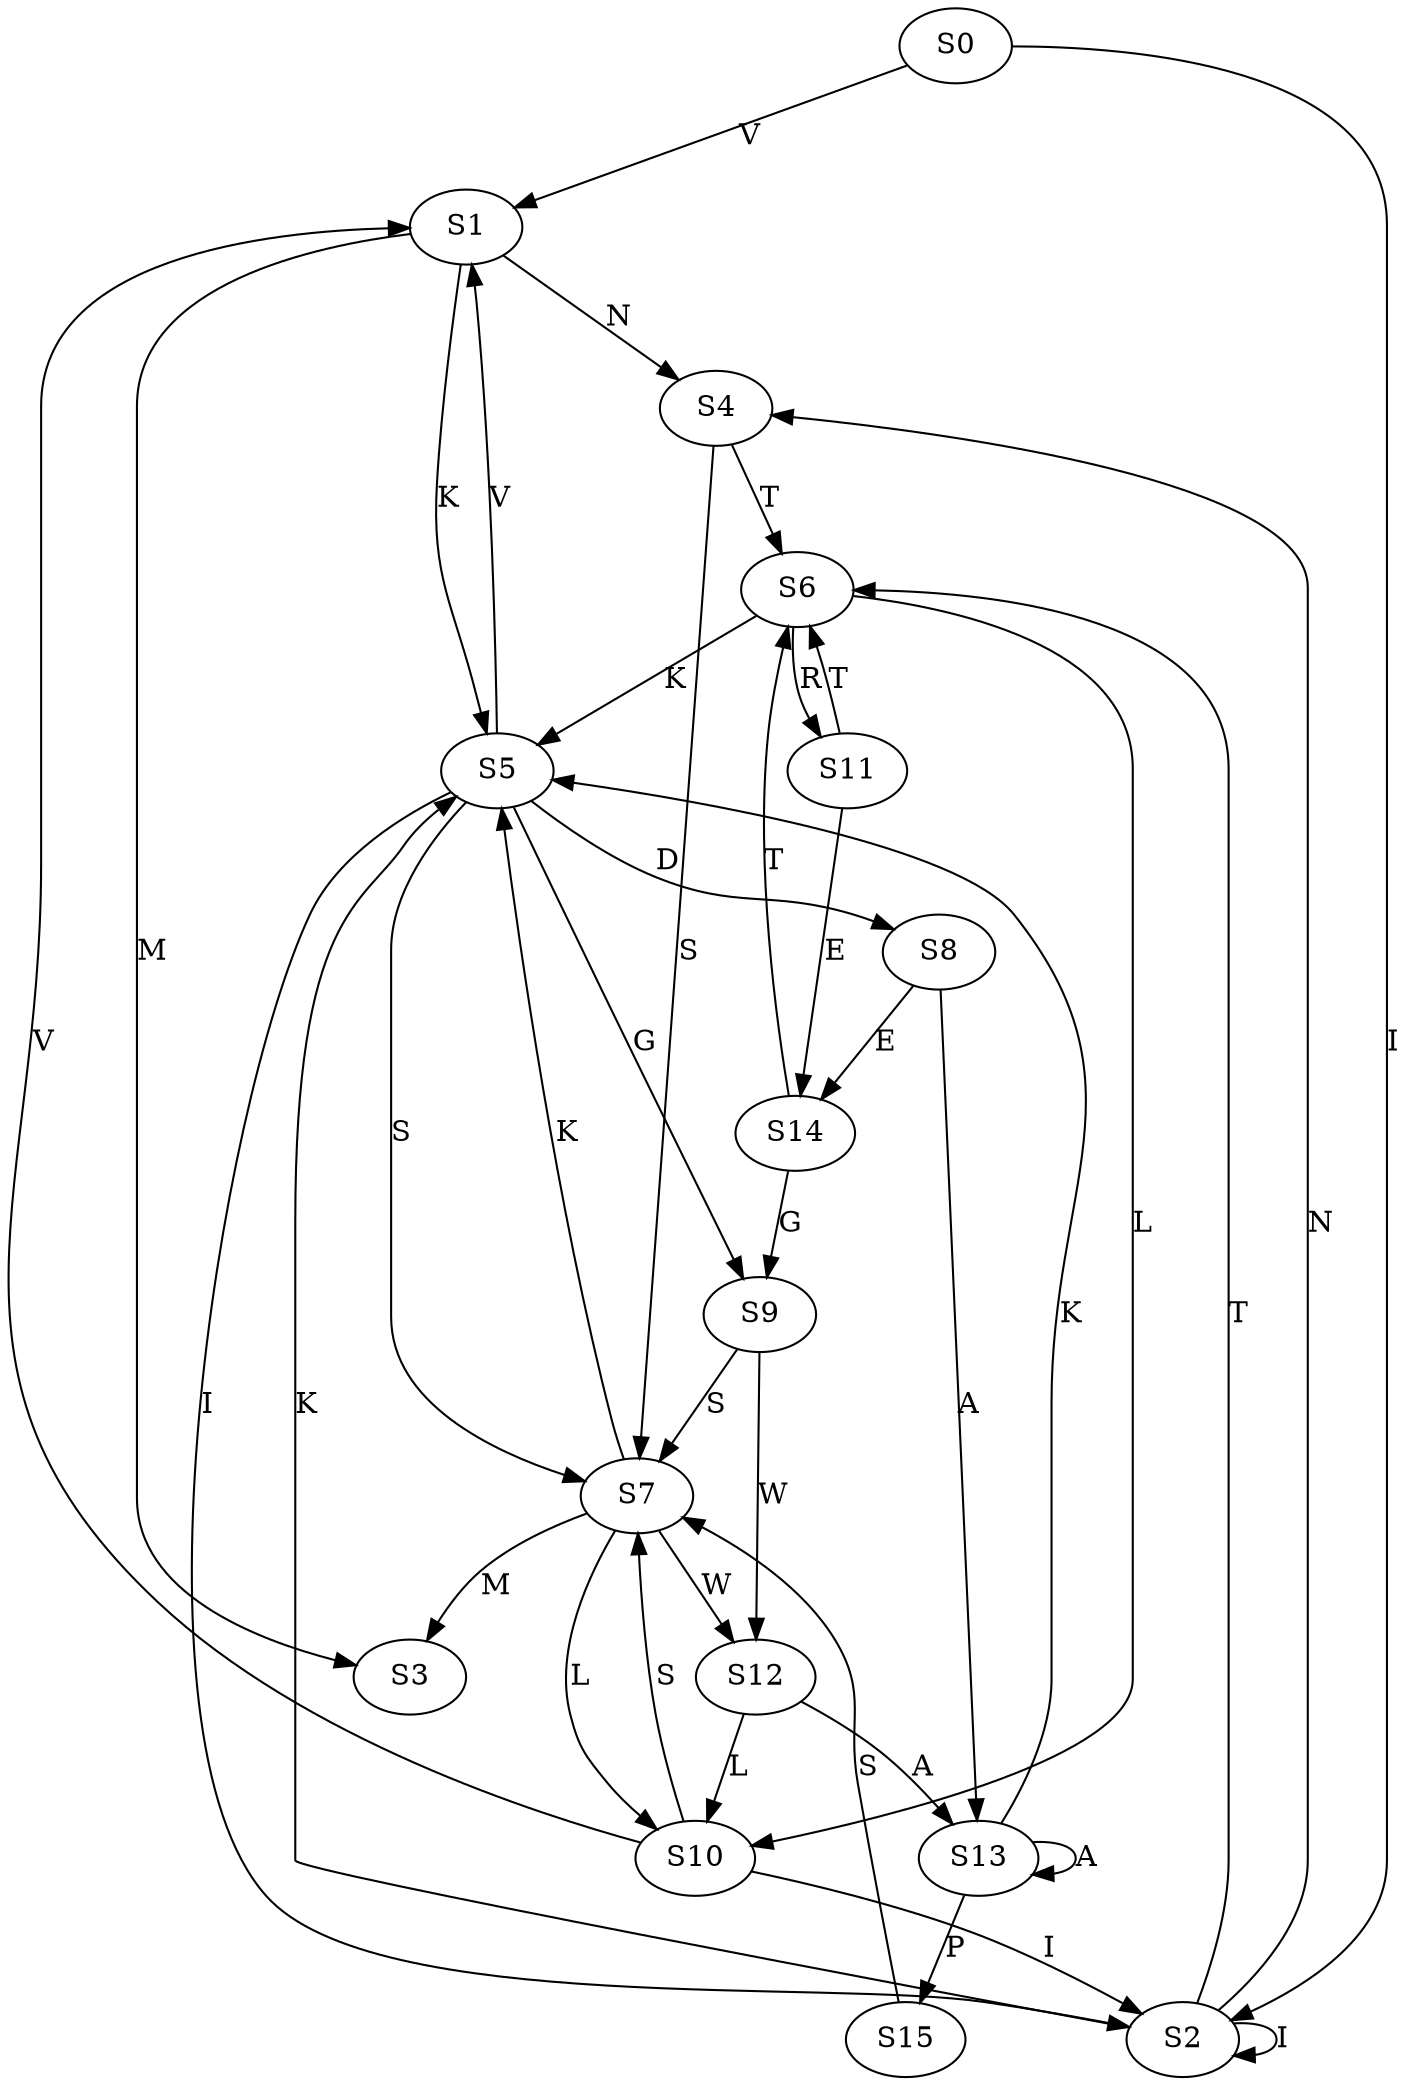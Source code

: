 strict digraph  {
	S0 -> S1 [ label = V ];
	S0 -> S2 [ label = I ];
	S1 -> S3 [ label = M ];
	S1 -> S4 [ label = N ];
	S1 -> S5 [ label = K ];
	S2 -> S4 [ label = N ];
	S2 -> S5 [ label = K ];
	S2 -> S6 [ label = T ];
	S2 -> S2 [ label = I ];
	S4 -> S6 [ label = T ];
	S4 -> S7 [ label = S ];
	S5 -> S8 [ label = D ];
	S5 -> S1 [ label = V ];
	S5 -> S9 [ label = G ];
	S5 -> S2 [ label = I ];
	S5 -> S7 [ label = S ];
	S6 -> S5 [ label = K ];
	S6 -> S10 [ label = L ];
	S6 -> S11 [ label = R ];
	S7 -> S10 [ label = L ];
	S7 -> S5 [ label = K ];
	S7 -> S3 [ label = M ];
	S7 -> S12 [ label = W ];
	S8 -> S13 [ label = A ];
	S8 -> S14 [ label = E ];
	S9 -> S12 [ label = W ];
	S9 -> S7 [ label = S ];
	S10 -> S1 [ label = V ];
	S10 -> S7 [ label = S ];
	S10 -> S2 [ label = I ];
	S11 -> S6 [ label = T ];
	S11 -> S14 [ label = E ];
	S12 -> S13 [ label = A ];
	S12 -> S10 [ label = L ];
	S13 -> S15 [ label = P ];
	S13 -> S5 [ label = K ];
	S13 -> S13 [ label = A ];
	S14 -> S9 [ label = G ];
	S14 -> S6 [ label = T ];
	S15 -> S7 [ label = S ];
}

